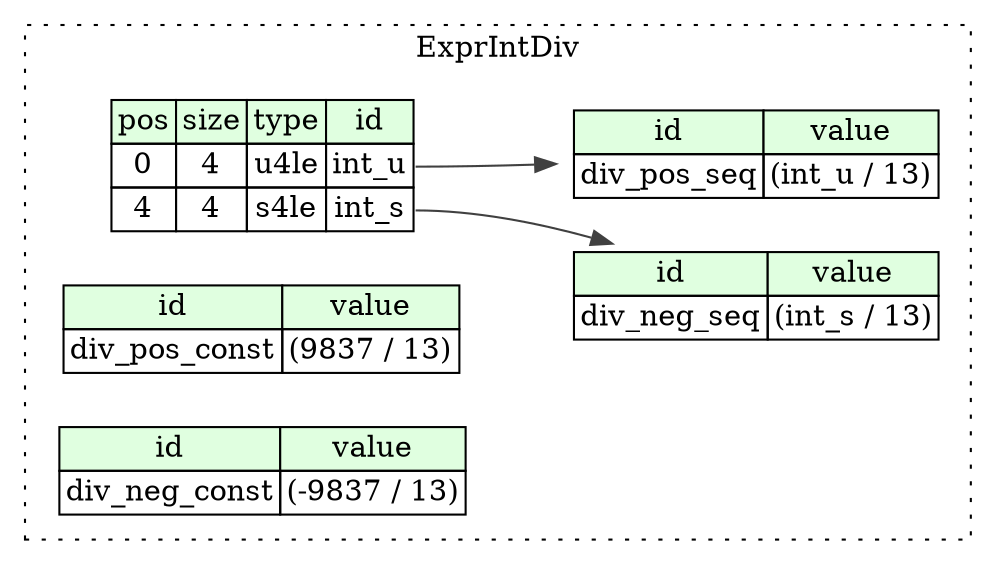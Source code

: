 digraph {
	rankdir=LR;
	node [shape=plaintext];
	subgraph cluster__expr_int_div {
		label="ExprIntDiv";
		graph[style=dotted];

		expr_int_div__seq [label=<<TABLE BORDER="0" CELLBORDER="1" CELLSPACING="0">
			<TR><TD BGCOLOR="#E0FFE0">pos</TD><TD BGCOLOR="#E0FFE0">size</TD><TD BGCOLOR="#E0FFE0">type</TD><TD BGCOLOR="#E0FFE0">id</TD></TR>
			<TR><TD PORT="int_u_pos">0</TD><TD PORT="int_u_size">4</TD><TD>u4le</TD><TD PORT="int_u_type">int_u</TD></TR>
			<TR><TD PORT="int_s_pos">4</TD><TD PORT="int_s_size">4</TD><TD>s4le</TD><TD PORT="int_s_type">int_s</TD></TR>
		</TABLE>>];
		expr_int_div__inst__div_pos_const [label=<<TABLE BORDER="0" CELLBORDER="1" CELLSPACING="0">
			<TR><TD BGCOLOR="#E0FFE0">id</TD><TD BGCOLOR="#E0FFE0">value</TD></TR>
			<TR><TD>div_pos_const</TD><TD>(9837 / 13)</TD></TR>
		</TABLE>>];
		expr_int_div__inst__div_neg_const [label=<<TABLE BORDER="0" CELLBORDER="1" CELLSPACING="0">
			<TR><TD BGCOLOR="#E0FFE0">id</TD><TD BGCOLOR="#E0FFE0">value</TD></TR>
			<TR><TD>div_neg_const</TD><TD>(-9837 / 13)</TD></TR>
		</TABLE>>];
		expr_int_div__inst__div_pos_seq [label=<<TABLE BORDER="0" CELLBORDER="1" CELLSPACING="0">
			<TR><TD BGCOLOR="#E0FFE0">id</TD><TD BGCOLOR="#E0FFE0">value</TD></TR>
			<TR><TD>div_pos_seq</TD><TD>(int_u / 13)</TD></TR>
		</TABLE>>];
		expr_int_div__inst__div_neg_seq [label=<<TABLE BORDER="0" CELLBORDER="1" CELLSPACING="0">
			<TR><TD BGCOLOR="#E0FFE0">id</TD><TD BGCOLOR="#E0FFE0">value</TD></TR>
			<TR><TD>div_neg_seq</TD><TD>(int_s / 13)</TD></TR>
		</TABLE>>];
	}
	expr_int_div__seq:int_u_type -> expr_int_div__inst__div_pos_seq [color="#404040"];
	expr_int_div__seq:int_s_type -> expr_int_div__inst__div_neg_seq [color="#404040"];
}
